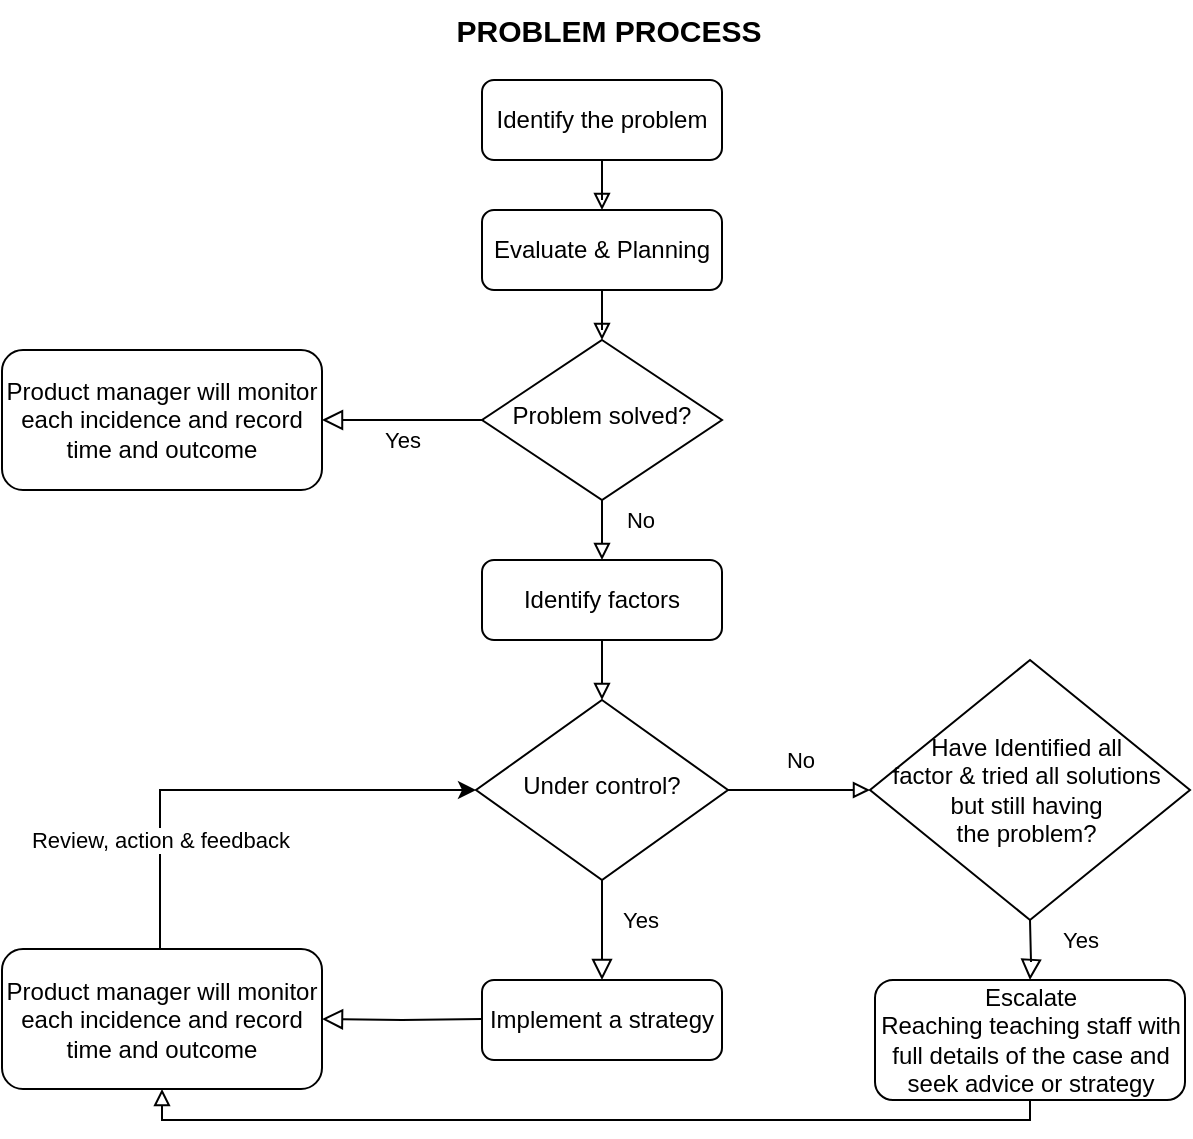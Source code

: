 <mxfile version="24.0.6" type="github">
  <diagram id="C5RBs43oDa-KdzZeNtuy" name="Page-1">
    <mxGraphModel dx="1042" dy="569" grid="1" gridSize="10" guides="1" tooltips="1" connect="1" arrows="1" fold="1" page="1" pageScale="1" pageWidth="827" pageHeight="1169" math="0" shadow="0">
      <root>
        <mxCell id="WIyWlLk6GJQsqaUBKTNV-0" />
        <mxCell id="WIyWlLk6GJQsqaUBKTNV-1" parent="WIyWlLk6GJQsqaUBKTNV-0" />
        <mxCell id="-4mqT4vHpAoMLQBa698_-11" style="edgeStyle=orthogonalEdgeStyle;rounded=0;orthogonalLoop=1;jettySize=auto;html=1;endArrow=block;endFill=0;" parent="WIyWlLk6GJQsqaUBKTNV-1" source="WIyWlLk6GJQsqaUBKTNV-3" target="-4mqT4vHpAoMLQBa698_-2" edge="1">
          <mxGeometry relative="1" as="geometry" />
        </mxCell>
        <mxCell id="WIyWlLk6GJQsqaUBKTNV-3" value="Identify the problem" style="rounded=1;whiteSpace=wrap;html=1;fontSize=12;glass=0;strokeWidth=1;shadow=0;" parent="WIyWlLk6GJQsqaUBKTNV-1" vertex="1">
          <mxGeometry x="321" y="80" width="120" height="40" as="geometry" />
        </mxCell>
        <mxCell id="WIyWlLk6GJQsqaUBKTNV-5" value="Yes" style="edgeStyle=orthogonalEdgeStyle;rounded=0;html=1;jettySize=auto;orthogonalLoop=1;fontSize=11;endArrow=block;endFill=0;endSize=8;strokeWidth=1;shadow=0;labelBackgroundColor=none;" parent="WIyWlLk6GJQsqaUBKTNV-1" source="WIyWlLk6GJQsqaUBKTNV-6" target="WIyWlLk6GJQsqaUBKTNV-7" edge="1">
          <mxGeometry y="10" relative="1" as="geometry">
            <mxPoint as="offset" />
          </mxGeometry>
        </mxCell>
        <mxCell id="-4mqT4vHpAoMLQBa698_-13" style="edgeStyle=orthogonalEdgeStyle;rounded=0;orthogonalLoop=1;jettySize=auto;html=1;entryX=0.5;entryY=0;entryDx=0;entryDy=0;endArrow=block;endFill=0;" parent="WIyWlLk6GJQsqaUBKTNV-1" source="WIyWlLk6GJQsqaUBKTNV-6" target="-4mqT4vHpAoMLQBa698_-5" edge="1">
          <mxGeometry relative="1" as="geometry" />
        </mxCell>
        <mxCell id="-4mqT4vHpAoMLQBa698_-14" value="No" style="edgeLabel;html=1;align=center;verticalAlign=middle;resizable=0;points=[];" parent="-4mqT4vHpAoMLQBa698_-13" vertex="1" connectable="0">
          <mxGeometry x="0.2" y="1" relative="1" as="geometry">
            <mxPoint x="18" as="offset" />
          </mxGeometry>
        </mxCell>
        <mxCell id="WIyWlLk6GJQsqaUBKTNV-6" value="Problem solved?" style="rhombus;whiteSpace=wrap;html=1;shadow=0;fontFamily=Helvetica;fontSize=12;align=center;strokeWidth=1;spacing=6;spacingTop=-4;" parent="WIyWlLk6GJQsqaUBKTNV-1" vertex="1">
          <mxGeometry x="321" y="210" width="120" height="80" as="geometry" />
        </mxCell>
        <mxCell id="WIyWlLk6GJQsqaUBKTNV-7" value="Product manager will monitor each incidence and record time and outcome" style="rounded=1;whiteSpace=wrap;html=1;fontSize=12;glass=0;strokeWidth=1;shadow=0;" parent="WIyWlLk6GJQsqaUBKTNV-1" vertex="1">
          <mxGeometry x="81" y="215" width="160" height="70" as="geometry" />
        </mxCell>
        <mxCell id="WIyWlLk6GJQsqaUBKTNV-9" value="Yes" style="edgeStyle=orthogonalEdgeStyle;rounded=0;html=1;jettySize=auto;orthogonalLoop=1;fontSize=11;endArrow=block;endFill=0;endSize=8;strokeWidth=1;shadow=0;labelBackgroundColor=none;" parent="WIyWlLk6GJQsqaUBKTNV-1" source="WIyWlLk6GJQsqaUBKTNV-10" target="WIyWlLk6GJQsqaUBKTNV-12" edge="1">
          <mxGeometry x="-0.2" y="19" relative="1" as="geometry">
            <mxPoint as="offset" />
          </mxGeometry>
        </mxCell>
        <mxCell id="WIyWlLk6GJQsqaUBKTNV-12" value="Implement a strategy" style="rounded=1;whiteSpace=wrap;html=1;fontSize=12;glass=0;strokeWidth=1;shadow=0;" parent="WIyWlLk6GJQsqaUBKTNV-1" vertex="1">
          <mxGeometry x="321" y="530" width="120" height="40" as="geometry" />
        </mxCell>
        <mxCell id="-4mqT4vHpAoMLQBa698_-0" value="&lt;font style=&quot;font-size: 15px;&quot;&gt;&lt;b&gt;PROBLEM PROCESS&lt;/b&gt;&lt;/font&gt;" style="text;html=1;align=center;verticalAlign=middle;resizable=0;points=[];autosize=1;strokeColor=none;fillColor=none;" parent="WIyWlLk6GJQsqaUBKTNV-1" vertex="1">
          <mxGeometry x="294" y="40" width="180" height="30" as="geometry" />
        </mxCell>
        <mxCell id="-4mqT4vHpAoMLQBa698_-12" style="edgeStyle=orthogonalEdgeStyle;rounded=0;orthogonalLoop=1;jettySize=auto;html=1;entryX=0.5;entryY=0;entryDx=0;entryDy=0;endArrow=block;endFill=0;" parent="WIyWlLk6GJQsqaUBKTNV-1" source="-4mqT4vHpAoMLQBa698_-2" target="WIyWlLk6GJQsqaUBKTNV-6" edge="1">
          <mxGeometry relative="1" as="geometry" />
        </mxCell>
        <mxCell id="-4mqT4vHpAoMLQBa698_-2" value="Evaluate &amp;amp; Planning" style="rounded=1;whiteSpace=wrap;html=1;" parent="WIyWlLk6GJQsqaUBKTNV-1" vertex="1">
          <mxGeometry x="321" y="145" width="120" height="40" as="geometry" />
        </mxCell>
        <mxCell id="-4mqT4vHpAoMLQBa698_-15" style="edgeStyle=orthogonalEdgeStyle;rounded=0;orthogonalLoop=1;jettySize=auto;html=1;entryX=0.5;entryY=0;entryDx=0;entryDy=0;endArrow=block;endFill=0;" parent="WIyWlLk6GJQsqaUBKTNV-1" source="-4mqT4vHpAoMLQBa698_-5" target="WIyWlLk6GJQsqaUBKTNV-10" edge="1">
          <mxGeometry relative="1" as="geometry" />
        </mxCell>
        <mxCell id="-4mqT4vHpAoMLQBa698_-5" value="Identify factors" style="rounded=1;whiteSpace=wrap;html=1;" parent="WIyWlLk6GJQsqaUBKTNV-1" vertex="1">
          <mxGeometry x="321" y="320" width="120" height="40" as="geometry" />
        </mxCell>
        <mxCell id="-4mqT4vHpAoMLQBa698_-6" value="Have Identified all&amp;nbsp;&lt;div&gt;factor &amp;amp; tried all solutions&amp;nbsp;&lt;/div&gt;&lt;div&gt;but still having&amp;nbsp;&lt;/div&gt;&lt;div&gt;the problem?&amp;nbsp;&lt;/div&gt;" style="rhombus;whiteSpace=wrap;html=1;" parent="WIyWlLk6GJQsqaUBKTNV-1" vertex="1">
          <mxGeometry x="515" y="370" width="160" height="130" as="geometry" />
        </mxCell>
        <mxCell id="-4mqT4vHpAoMLQBa698_-8" style="edgeStyle=orthogonalEdgeStyle;rounded=0;orthogonalLoop=1;jettySize=auto;html=1;exitX=1;exitY=0.5;exitDx=0;exitDy=0;entryX=0;entryY=0.5;entryDx=0;entryDy=0;endArrow=block;endFill=0;" parent="WIyWlLk6GJQsqaUBKTNV-1" source="WIyWlLk6GJQsqaUBKTNV-10" target="-4mqT4vHpAoMLQBa698_-6" edge="1">
          <mxGeometry relative="1" as="geometry" />
        </mxCell>
        <mxCell id="-4mqT4vHpAoMLQBa698_-9" value="No" style="edgeLabel;html=1;align=center;verticalAlign=middle;resizable=0;points=[];" parent="-4mqT4vHpAoMLQBa698_-8" vertex="1" connectable="0">
          <mxGeometry x="0.265" y="-1" relative="1" as="geometry">
            <mxPoint x="-9" y="-16" as="offset" />
          </mxGeometry>
        </mxCell>
        <mxCell id="WIyWlLk6GJQsqaUBKTNV-10" value="Under control?" style="rhombus;whiteSpace=wrap;html=1;shadow=0;fontFamily=Helvetica;fontSize=12;align=center;strokeWidth=1;spacing=6;spacingTop=-4;" parent="WIyWlLk6GJQsqaUBKTNV-1" vertex="1">
          <mxGeometry x="318" y="390" width="126" height="90" as="geometry" />
        </mxCell>
        <mxCell id="-4mqT4vHpAoMLQBa698_-16" value="Yes" style="edgeStyle=orthogonalEdgeStyle;rounded=0;html=1;jettySize=auto;orthogonalLoop=1;fontSize=11;endArrow=block;endFill=0;endSize=8;strokeWidth=1;shadow=0;labelBackgroundColor=none;" parent="WIyWlLk6GJQsqaUBKTNV-1" target="-4mqT4vHpAoMLQBa698_-17" edge="1">
          <mxGeometry x="-0.306" y="25" relative="1" as="geometry">
            <mxPoint as="offset" />
            <mxPoint x="595" y="500" as="sourcePoint" />
          </mxGeometry>
        </mxCell>
        <mxCell id="-4mqT4vHpAoMLQBa698_-20" style="edgeStyle=orthogonalEdgeStyle;rounded=0;orthogonalLoop=1;jettySize=auto;html=1;entryX=0.5;entryY=1;entryDx=0;entryDy=0;endArrow=block;endFill=0;" parent="WIyWlLk6GJQsqaUBKTNV-1" source="-4mqT4vHpAoMLQBa698_-17" target="-4mqT4vHpAoMLQBa698_-19" edge="1">
          <mxGeometry relative="1" as="geometry">
            <Array as="points">
              <mxPoint x="595" y="600" />
              <mxPoint x="161" y="600" />
            </Array>
          </mxGeometry>
        </mxCell>
        <mxCell id="-4mqT4vHpAoMLQBa698_-17" value="Escalate&lt;div&gt;Reaching teaching staff with full details of the case and seek advice or strategy&lt;/div&gt;" style="rounded=1;whiteSpace=wrap;html=1;fontSize=12;glass=0;strokeWidth=1;shadow=0;" parent="WIyWlLk6GJQsqaUBKTNV-1" vertex="1">
          <mxGeometry x="517.5" y="530" width="155" height="60" as="geometry" />
        </mxCell>
        <mxCell id="-4mqT4vHpAoMLQBa698_-18" value="" style="edgeStyle=orthogonalEdgeStyle;rounded=0;html=1;jettySize=auto;orthogonalLoop=1;fontSize=11;endArrow=block;endFill=0;endSize=8;strokeWidth=1;shadow=0;labelBackgroundColor=none;" parent="WIyWlLk6GJQsqaUBKTNV-1" target="-4mqT4vHpAoMLQBa698_-19" edge="1">
          <mxGeometry x="-0.006" y="20" relative="1" as="geometry">
            <mxPoint x="19" y="20" as="offset" />
            <mxPoint x="321" y="549.5" as="sourcePoint" />
          </mxGeometry>
        </mxCell>
        <mxCell id="-4mqT4vHpAoMLQBa698_-22" style="edgeStyle=orthogonalEdgeStyle;rounded=0;orthogonalLoop=1;jettySize=auto;html=1;entryX=0;entryY=0.5;entryDx=0;entryDy=0;" parent="WIyWlLk6GJQsqaUBKTNV-1" source="-4mqT4vHpAoMLQBa698_-19" target="WIyWlLk6GJQsqaUBKTNV-10" edge="1">
          <mxGeometry relative="1" as="geometry">
            <Array as="points">
              <mxPoint x="160" y="435" />
            </Array>
          </mxGeometry>
        </mxCell>
        <mxCell id="-4mqT4vHpAoMLQBa698_-23" value="Review, action &amp;amp; feedback" style="edgeLabel;html=1;align=center;verticalAlign=middle;resizable=0;points=[];" parent="-4mqT4vHpAoMLQBa698_-22" vertex="1" connectable="0">
          <mxGeometry x="-0.011" y="1" relative="1" as="geometry">
            <mxPoint x="-38" y="26" as="offset" />
          </mxGeometry>
        </mxCell>
        <mxCell id="-4mqT4vHpAoMLQBa698_-19" value="Product manager will monitor each incidence and record time and outcome" style="rounded=1;whiteSpace=wrap;html=1;fontSize=12;glass=0;strokeWidth=1;shadow=0;" parent="WIyWlLk6GJQsqaUBKTNV-1" vertex="1">
          <mxGeometry x="81" y="514.5" width="160" height="70" as="geometry" />
        </mxCell>
      </root>
    </mxGraphModel>
  </diagram>
</mxfile>
